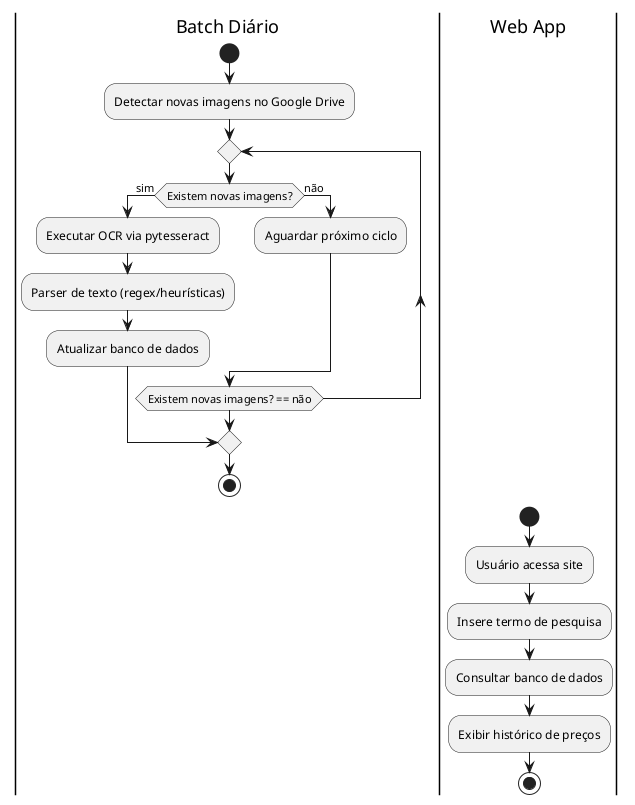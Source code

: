 @startuml fluxograma
|Batch Diário|
start
:Detectar novas imagens no Google Drive;
repeat
  if (Existem novas imagens?) then (sim)
    :Executar OCR via pytesseract;
    :Parser de texto (regex/heurísticas);
    :Atualizar banco de dados;
    break
  else (não)
    :Aguardar próximo ciclo;
  endif
repeat while (Existem novas imagens? == não)
stop

|Web App|
start
:Usuário acessa site;
:Insere termo de pesquisa;
:Consultar banco de dados;
:Exibir histórico de preços;
stop
@enduml

